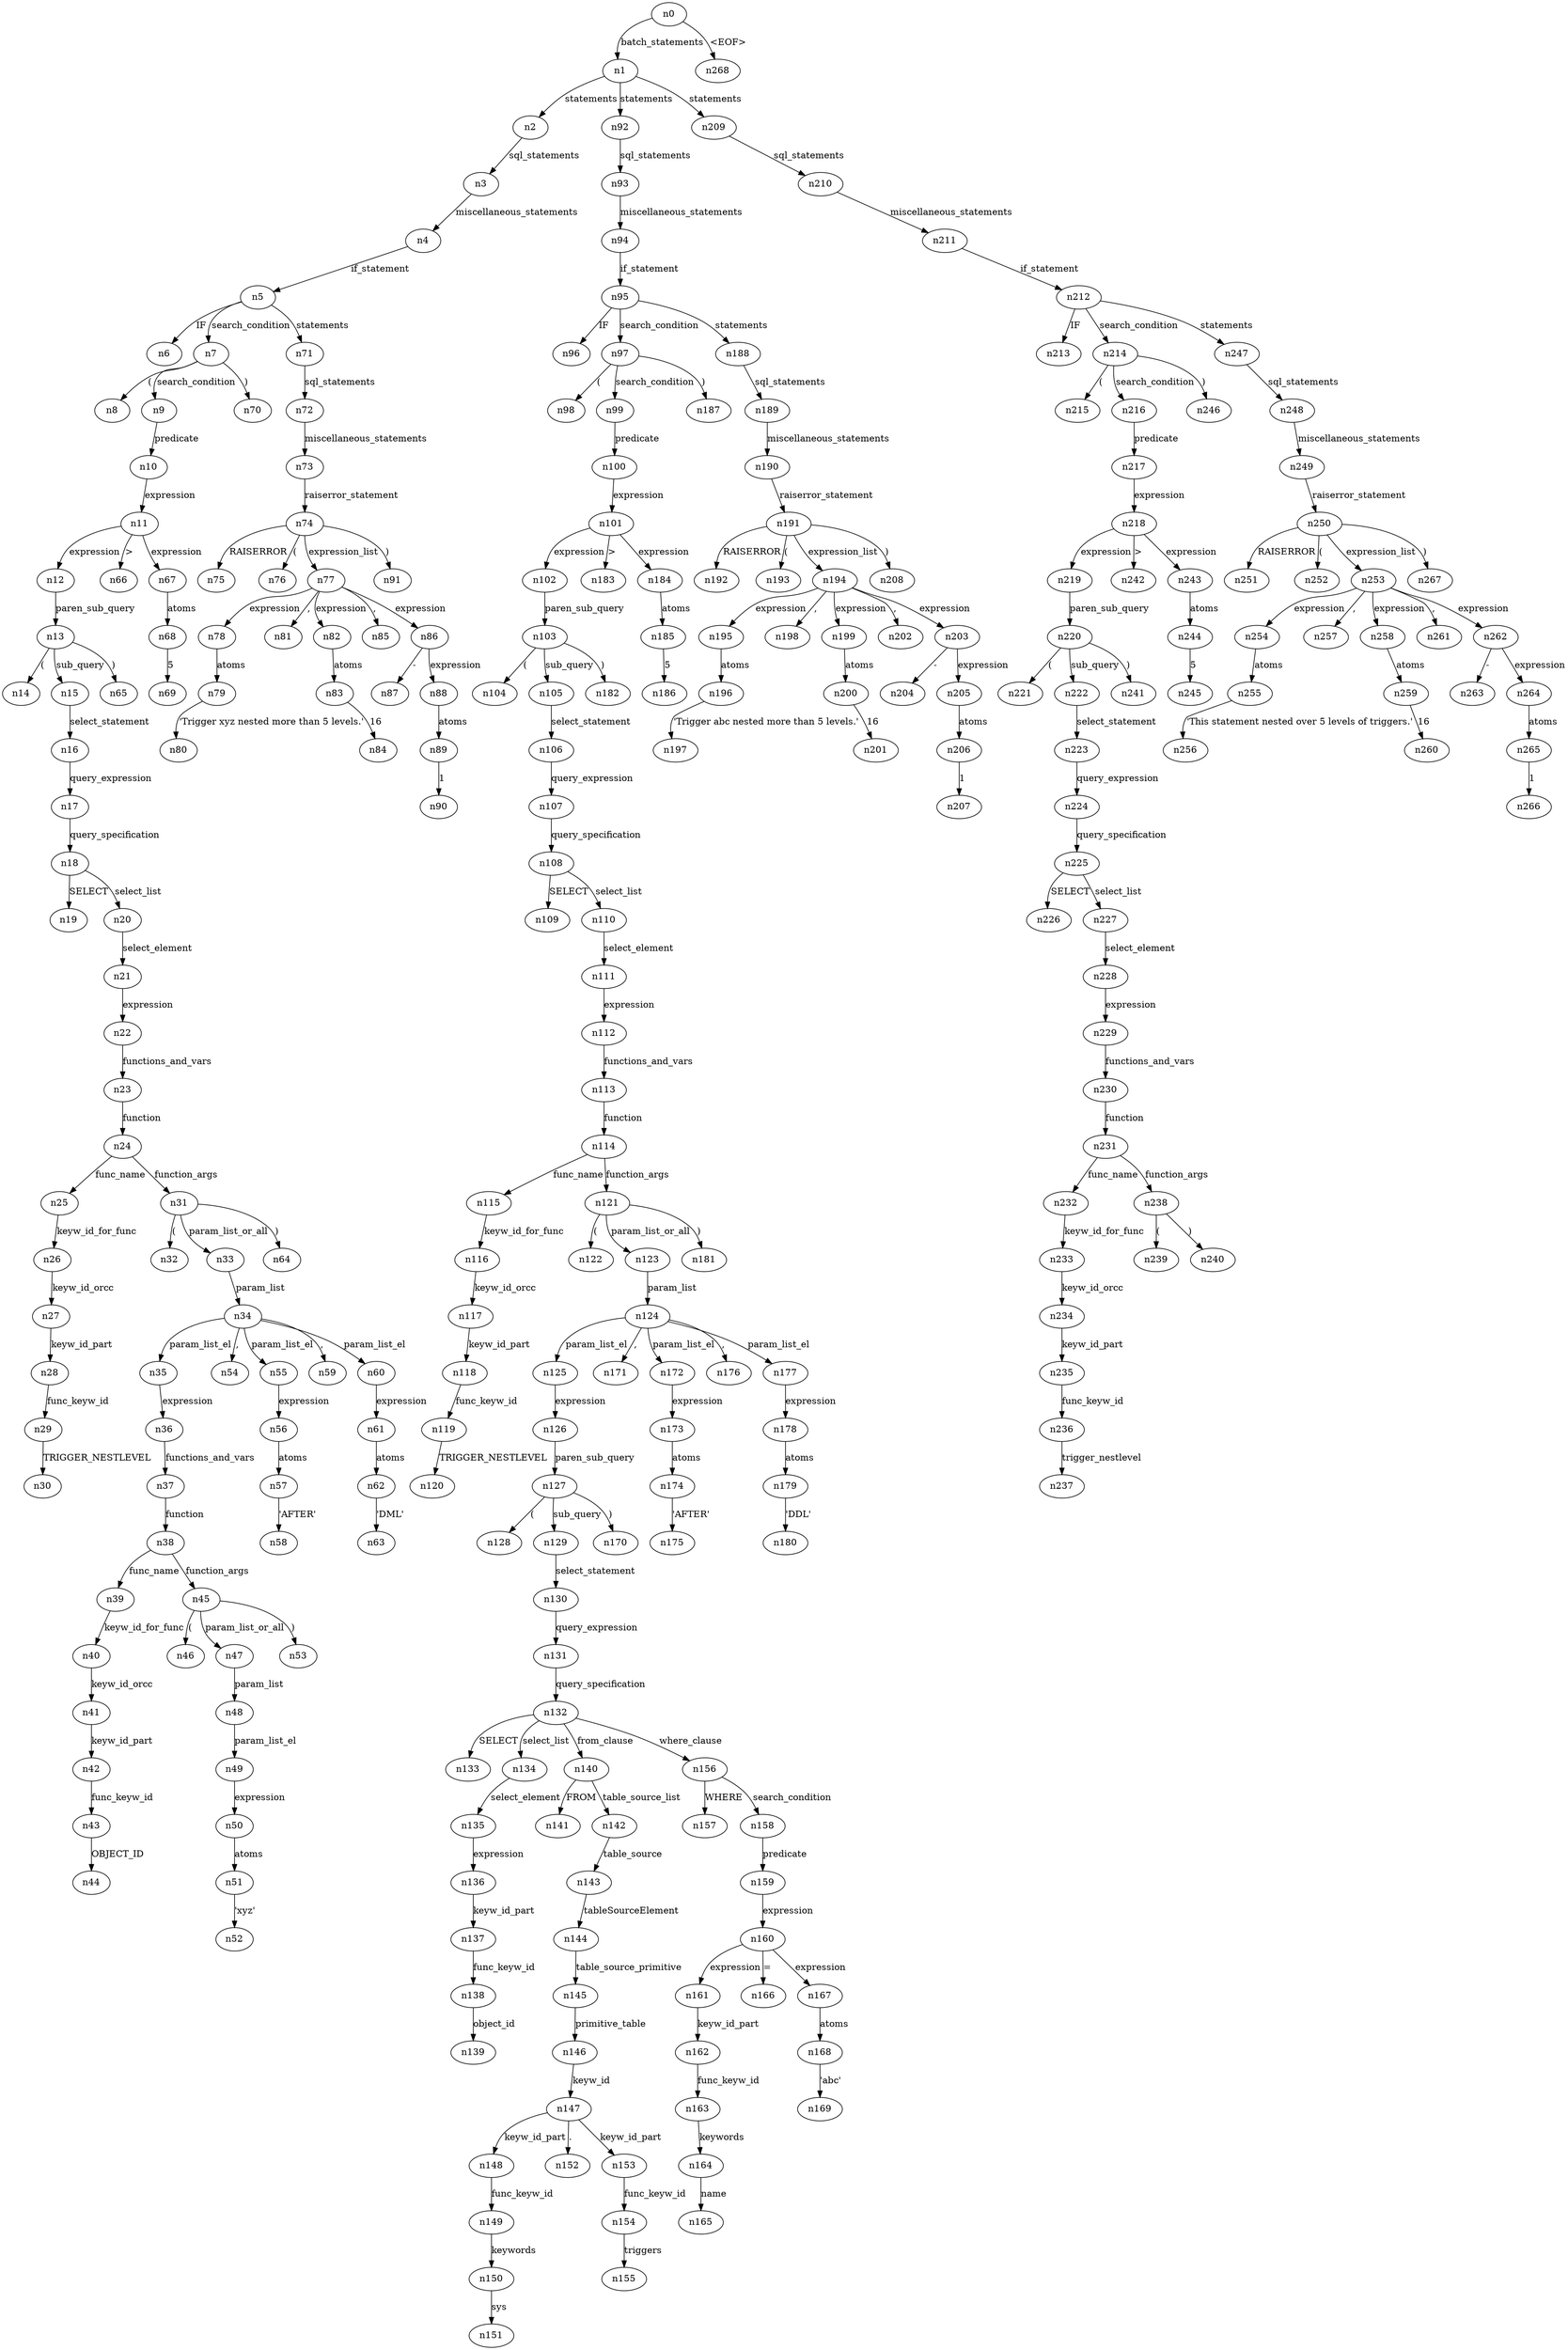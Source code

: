 digraph ParseTree {
  n0 -> n1 [label="batch_statements"];
  n1 -> n2 [label="statements"];
  n2 -> n3 [label="sql_statements"];
  n3 -> n4 [label="miscellaneous_statements"];
  n4 -> n5 [label="if_statement"];
  n5 -> n6 [label="IF"];
  n5 -> n7 [label="search_condition"];
  n7 -> n8 [label="("];
  n7 -> n9 [label="search_condition"];
  n9 -> n10 [label="predicate"];
  n10 -> n11 [label="expression"];
  n11 -> n12 [label="expression"];
  n12 -> n13 [label="paren_sub_query"];
  n13 -> n14 [label="("];
  n13 -> n15 [label="sub_query"];
  n15 -> n16 [label="select_statement"];
  n16 -> n17 [label="query_expression"];
  n17 -> n18 [label="query_specification"];
  n18 -> n19 [label="SELECT"];
  n18 -> n20 [label="select_list"];
  n20 -> n21 [label="select_element"];
  n21 -> n22 [label="expression"];
  n22 -> n23 [label="functions_and_vars"];
  n23 -> n24 [label="function"];
  n24 -> n25 [label="func_name"];
  n25 -> n26 [label="keyw_id_for_func"];
  n26 -> n27 [label="keyw_id_orcc"];
  n27 -> n28 [label="keyw_id_part"];
  n28 -> n29 [label="func_keyw_id"];
  n29 -> n30 [label="TRIGGER_NESTLEVEL"];
  n24 -> n31 [label="function_args"];
  n31 -> n32 [label="("];
  n31 -> n33 [label="param_list_or_all"];
  n33 -> n34 [label="param_list"];
  n34 -> n35 [label="param_list_el"];
  n35 -> n36 [label="expression"];
  n36 -> n37 [label="functions_and_vars"];
  n37 -> n38 [label="function"];
  n38 -> n39 [label="func_name"];
  n39 -> n40 [label="keyw_id_for_func"];
  n40 -> n41 [label="keyw_id_orcc"];
  n41 -> n42 [label="keyw_id_part"];
  n42 -> n43 [label="func_keyw_id"];
  n43 -> n44 [label="OBJECT_ID"];
  n38 -> n45 [label="function_args"];
  n45 -> n46 [label="("];
  n45 -> n47 [label="param_list_or_all"];
  n47 -> n48 [label="param_list"];
  n48 -> n49 [label="param_list_el"];
  n49 -> n50 [label="expression"];
  n50 -> n51 [label="atoms"];
  n51 -> n52 [label="'xyz'"];
  n45 -> n53 [label=")"];
  n34 -> n54 [label=","];
  n34 -> n55 [label="param_list_el"];
  n55 -> n56 [label="expression"];
  n56 -> n57 [label="atoms"];
  n57 -> n58 [label="'AFTER'"];
  n34 -> n59 [label=","];
  n34 -> n60 [label="param_list_el"];
  n60 -> n61 [label="expression"];
  n61 -> n62 [label="atoms"];
  n62 -> n63 [label="'DML'"];
  n31 -> n64 [label=")"];
  n13 -> n65 [label=")"];
  n11 -> n66 [label=">"];
  n11 -> n67 [label="expression"];
  n67 -> n68 [label="atoms"];
  n68 -> n69 [label="5"];
  n7 -> n70 [label=")"];
  n5 -> n71 [label="statements"];
  n71 -> n72 [label="sql_statements"];
  n72 -> n73 [label="miscellaneous_statements"];
  n73 -> n74 [label="raiserror_statement"];
  n74 -> n75 [label="RAISERROR"];
  n74 -> n76 [label="("];
  n74 -> n77 [label="expression_list"];
  n77 -> n78 [label="expression"];
  n78 -> n79 [label="atoms"];
  n79 -> n80 [label="'Trigger xyz nested more than 5 levels.'"];
  n77 -> n81 [label=","];
  n77 -> n82 [label="expression"];
  n82 -> n83 [label="atoms"];
  n83 -> n84 [label="16"];
  n77 -> n85 [label=","];
  n77 -> n86 [label="expression"];
  n86 -> n87 [label="-"];
  n86 -> n88 [label="expression"];
  n88 -> n89 [label="atoms"];
  n89 -> n90 [label="1"];
  n74 -> n91 [label=")"];
  n1 -> n92 [label="statements"];
  n92 -> n93 [label="sql_statements"];
  n93 -> n94 [label="miscellaneous_statements"];
  n94 -> n95 [label="if_statement"];
  n95 -> n96 [label="IF"];
  n95 -> n97 [label="search_condition"];
  n97 -> n98 [label="("];
  n97 -> n99 [label="search_condition"];
  n99 -> n100 [label="predicate"];
  n100 -> n101 [label="expression"];
  n101 -> n102 [label="expression"];
  n102 -> n103 [label="paren_sub_query"];
  n103 -> n104 [label="("];
  n103 -> n105 [label="sub_query"];
  n105 -> n106 [label="select_statement"];
  n106 -> n107 [label="query_expression"];
  n107 -> n108 [label="query_specification"];
  n108 -> n109 [label="SELECT"];
  n108 -> n110 [label="select_list"];
  n110 -> n111 [label="select_element"];
  n111 -> n112 [label="expression"];
  n112 -> n113 [label="functions_and_vars"];
  n113 -> n114 [label="function"];
  n114 -> n115 [label="func_name"];
  n115 -> n116 [label="keyw_id_for_func"];
  n116 -> n117 [label="keyw_id_orcc"];
  n117 -> n118 [label="keyw_id_part"];
  n118 -> n119 [label="func_keyw_id"];
  n119 -> n120 [label="TRIGGER_NESTLEVEL"];
  n114 -> n121 [label="function_args"];
  n121 -> n122 [label="("];
  n121 -> n123 [label="param_list_or_all"];
  n123 -> n124 [label="param_list"];
  n124 -> n125 [label="param_list_el"];
  n125 -> n126 [label="expression"];
  n126 -> n127 [label="paren_sub_query"];
  n127 -> n128 [label="("];
  n127 -> n129 [label="sub_query"];
  n129 -> n130 [label="select_statement"];
  n130 -> n131 [label="query_expression"];
  n131 -> n132 [label="query_specification"];
  n132 -> n133 [label="SELECT"];
  n132 -> n134 [label="select_list"];
  n134 -> n135 [label="select_element"];
  n135 -> n136 [label="expression"];
  n136 -> n137 [label="keyw_id_part"];
  n137 -> n138 [label="func_keyw_id"];
  n138 -> n139 [label="object_id"];
  n132 -> n140 [label="from_clause"];
  n140 -> n141 [label="FROM"];
  n140 -> n142 [label="table_source_list"];
  n142 -> n143 [label="table_source"];
  n143 -> n144 [label="tableSourceElement"];
  n144 -> n145 [label="table_source_primitive"];
  n145 -> n146 [label="primitive_table"];
  n146 -> n147 [label="keyw_id"];
  n147 -> n148 [label="keyw_id_part"];
  n148 -> n149 [label="func_keyw_id"];
  n149 -> n150 [label="keywords"];
  n150 -> n151 [label="sys"];
  n147 -> n152 [label="."];
  n147 -> n153 [label="keyw_id_part"];
  n153 -> n154 [label="func_keyw_id"];
  n154 -> n155 [label="triggers"];
  n132 -> n156 [label="where_clause"];
  n156 -> n157 [label="WHERE"];
  n156 -> n158 [label="search_condition"];
  n158 -> n159 [label="predicate"];
  n159 -> n160 [label="expression"];
  n160 -> n161 [label="expression"];
  n161 -> n162 [label="keyw_id_part"];
  n162 -> n163 [label="func_keyw_id"];
  n163 -> n164 [label="keywords"];
  n164 -> n165 [label="name"];
  n160 -> n166 [label="="];
  n160 -> n167 [label="expression"];
  n167 -> n168 [label="atoms"];
  n168 -> n169 [label="'abc'"];
  n127 -> n170 [label=")"];
  n124 -> n171 [label=","];
  n124 -> n172 [label="param_list_el"];
  n172 -> n173 [label="expression"];
  n173 -> n174 [label="atoms"];
  n174 -> n175 [label="'AFTER'"];
  n124 -> n176 [label=","];
  n124 -> n177 [label="param_list_el"];
  n177 -> n178 [label="expression"];
  n178 -> n179 [label="atoms"];
  n179 -> n180 [label="'DDL'"];
  n121 -> n181 [label=")"];
  n103 -> n182 [label=")"];
  n101 -> n183 [label=">"];
  n101 -> n184 [label="expression"];
  n184 -> n185 [label="atoms"];
  n185 -> n186 [label="5"];
  n97 -> n187 [label=")"];
  n95 -> n188 [label="statements"];
  n188 -> n189 [label="sql_statements"];
  n189 -> n190 [label="miscellaneous_statements"];
  n190 -> n191 [label="raiserror_statement"];
  n191 -> n192 [label="RAISERROR"];
  n191 -> n193 [label="("];
  n191 -> n194 [label="expression_list"];
  n194 -> n195 [label="expression"];
  n195 -> n196 [label="atoms"];
  n196 -> n197 [label="'Trigger abc nested more than 5 levels.'"];
  n194 -> n198 [label=","];
  n194 -> n199 [label="expression"];
  n199 -> n200 [label="atoms"];
  n200 -> n201 [label="16"];
  n194 -> n202 [label=","];
  n194 -> n203 [label="expression"];
  n203 -> n204 [label="-"];
  n203 -> n205 [label="expression"];
  n205 -> n206 [label="atoms"];
  n206 -> n207 [label="1"];
  n191 -> n208 [label=")"];
  n1 -> n209 [label="statements"];
  n209 -> n210 [label="sql_statements"];
  n210 -> n211 [label="miscellaneous_statements"];
  n211 -> n212 [label="if_statement"];
  n212 -> n213 [label="IF"];
  n212 -> n214 [label="search_condition"];
  n214 -> n215 [label="("];
  n214 -> n216 [label="search_condition"];
  n216 -> n217 [label="predicate"];
  n217 -> n218 [label="expression"];
  n218 -> n219 [label="expression"];
  n219 -> n220 [label="paren_sub_query"];
  n220 -> n221 [label="("];
  n220 -> n222 [label="sub_query"];
  n222 -> n223 [label="select_statement"];
  n223 -> n224 [label="query_expression"];
  n224 -> n225 [label="query_specification"];
  n225 -> n226 [label="SELECT"];
  n225 -> n227 [label="select_list"];
  n227 -> n228 [label="select_element"];
  n228 -> n229 [label="expression"];
  n229 -> n230 [label="functions_and_vars"];
  n230 -> n231 [label="function"];
  n231 -> n232 [label="func_name"];
  n232 -> n233 [label="keyw_id_for_func"];
  n233 -> n234 [label="keyw_id_orcc"];
  n234 -> n235 [label="keyw_id_part"];
  n235 -> n236 [label="func_keyw_id"];
  n236 -> n237 [label="trigger_nestlevel"];
  n231 -> n238 [label="function_args"];
  n238 -> n239 [label="("];
  n238 -> n240 [label=")"];
  n220 -> n241 [label=")"];
  n218 -> n242 [label=">"];
  n218 -> n243 [label="expression"];
  n243 -> n244 [label="atoms"];
  n244 -> n245 [label="5"];
  n214 -> n246 [label=")"];
  n212 -> n247 [label="statements"];
  n247 -> n248 [label="sql_statements"];
  n248 -> n249 [label="miscellaneous_statements"];
  n249 -> n250 [label="raiserror_statement"];
  n250 -> n251 [label="RAISERROR"];
  n250 -> n252 [label="("];
  n250 -> n253 [label="expression_list"];
  n253 -> n254 [label="expression"];
  n254 -> n255 [label="atoms"];
  n255 -> n256 [label="'This statement nested over 5 levels of triggers.'"];
  n253 -> n257 [label=","];
  n253 -> n258 [label="expression"];
  n258 -> n259 [label="atoms"];
  n259 -> n260 [label="16"];
  n253 -> n261 [label=","];
  n253 -> n262 [label="expression"];
  n262 -> n263 [label="-"];
  n262 -> n264 [label="expression"];
  n264 -> n265 [label="atoms"];
  n265 -> n266 [label="1"];
  n250 -> n267 [label=")"];
  n0 -> n268 [label="<EOF>"];
}